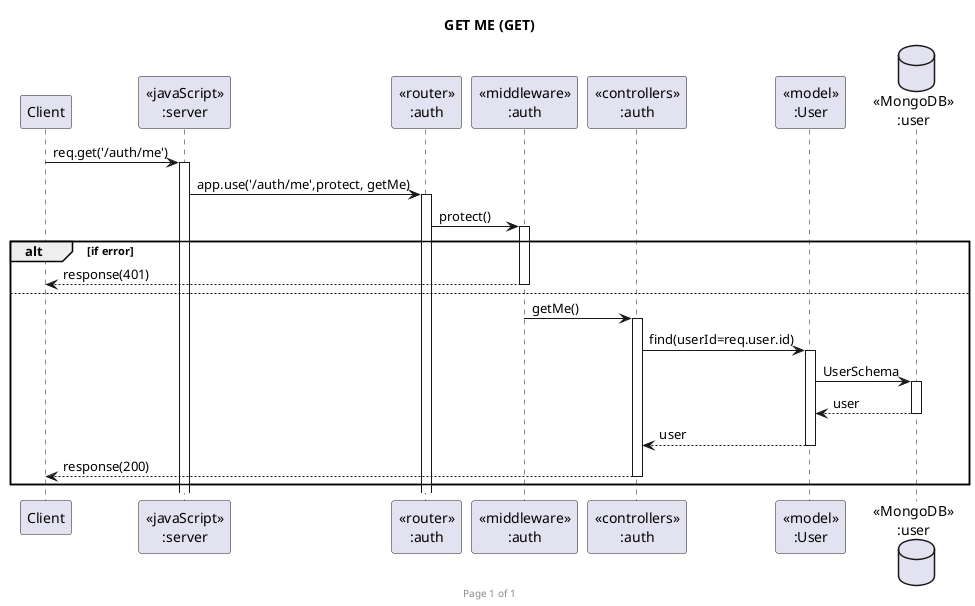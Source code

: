 @startuml GET ME (GET)

footer Page %page% of %lastpage%
title "GET ME (GET)"

participant "Client" as client
participant "<<javaScript>>\n:server" as server
participant "<<router>>\n:auth" as AuthRouter
participant "<<middleware>>\n:auth" as Middleware
participant "<<controllers>>\n:auth" as AuthController
participant "<<model>>\n:User" as UserModel
database "<<MongoDB>>\n:user" as UserDatabase

client->server ++:req.get('/auth/me')
server->AuthRouter ++:app.use('/auth/me',protect, getMe)
AuthRouter->Middleware ++: protect()
alt if error
Middleware-->client --:response(401)
else
Middleware -> AuthController ++:getMe()
AuthController->UserModel ++:find(userId=req.user.id)
UserModel ->UserDatabase ++: UserSchema
UserDatabase --> UserModel --: user
AuthController <-- UserModel --:user
AuthController-->client --:response(200)
end
@enduml
